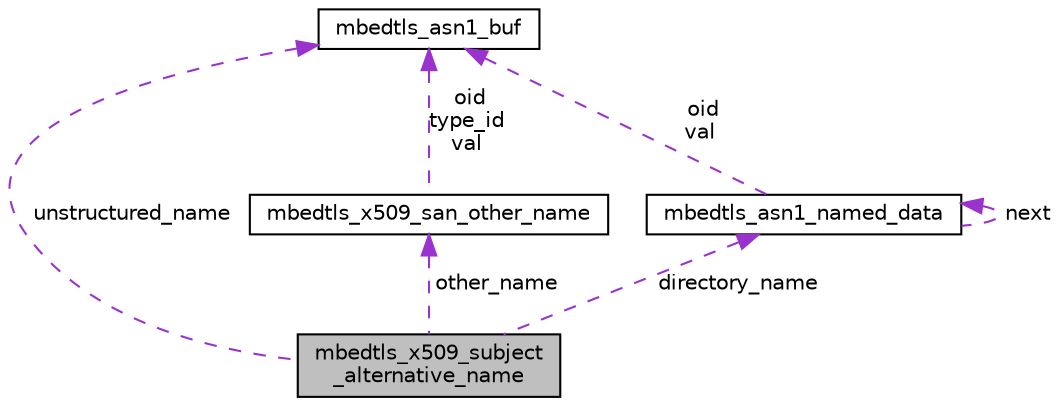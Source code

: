 digraph "mbedtls_x509_subject_alternative_name"
{
 // LATEX_PDF_SIZE
  edge [fontname="Helvetica",fontsize="10",labelfontname="Helvetica",labelfontsize="10"];
  node [fontname="Helvetica",fontsize="10",shape=record];
  Node1 [label="mbedtls_x509_subject\l_alternative_name",height=0.2,width=0.4,color="black", fillcolor="grey75", style="filled", fontcolor="black",tooltip=" "];
  Node2 -> Node1 [dir="back",color="darkorchid3",fontsize="10",style="dashed",label=" other_name" ,fontname="Helvetica"];
  Node2 [label="mbedtls_x509_san_other_name",height=0.2,width=0.4,color="black", fillcolor="white", style="filled",URL="$structmbedtls__x509__san__other__name.html",tooltip=" "];
  Node3 -> Node2 [dir="back",color="darkorchid3",fontsize="10",style="dashed",label=" oid\ntype_id\nval" ,fontname="Helvetica"];
  Node3 [label="mbedtls_asn1_buf",height=0.2,width=0.4,color="black", fillcolor="white", style="filled",URL="$structmbedtls__asn1__buf.html",tooltip=" "];
  Node3 -> Node1 [dir="back",color="darkorchid3",fontsize="10",style="dashed",label=" unstructured_name" ,fontname="Helvetica"];
  Node4 -> Node1 [dir="back",color="darkorchid3",fontsize="10",style="dashed",label=" directory_name" ,fontname="Helvetica"];
  Node4 [label="mbedtls_asn1_named_data",height=0.2,width=0.4,color="black", fillcolor="white", style="filled",URL="$structmbedtls__asn1__named__data.html",tooltip=" "];
  Node4 -> Node4 [dir="back",color="darkorchid3",fontsize="10",style="dashed",label=" next" ,fontname="Helvetica"];
  Node3 -> Node4 [dir="back",color="darkorchid3",fontsize="10",style="dashed",label=" oid\nval" ,fontname="Helvetica"];
}

